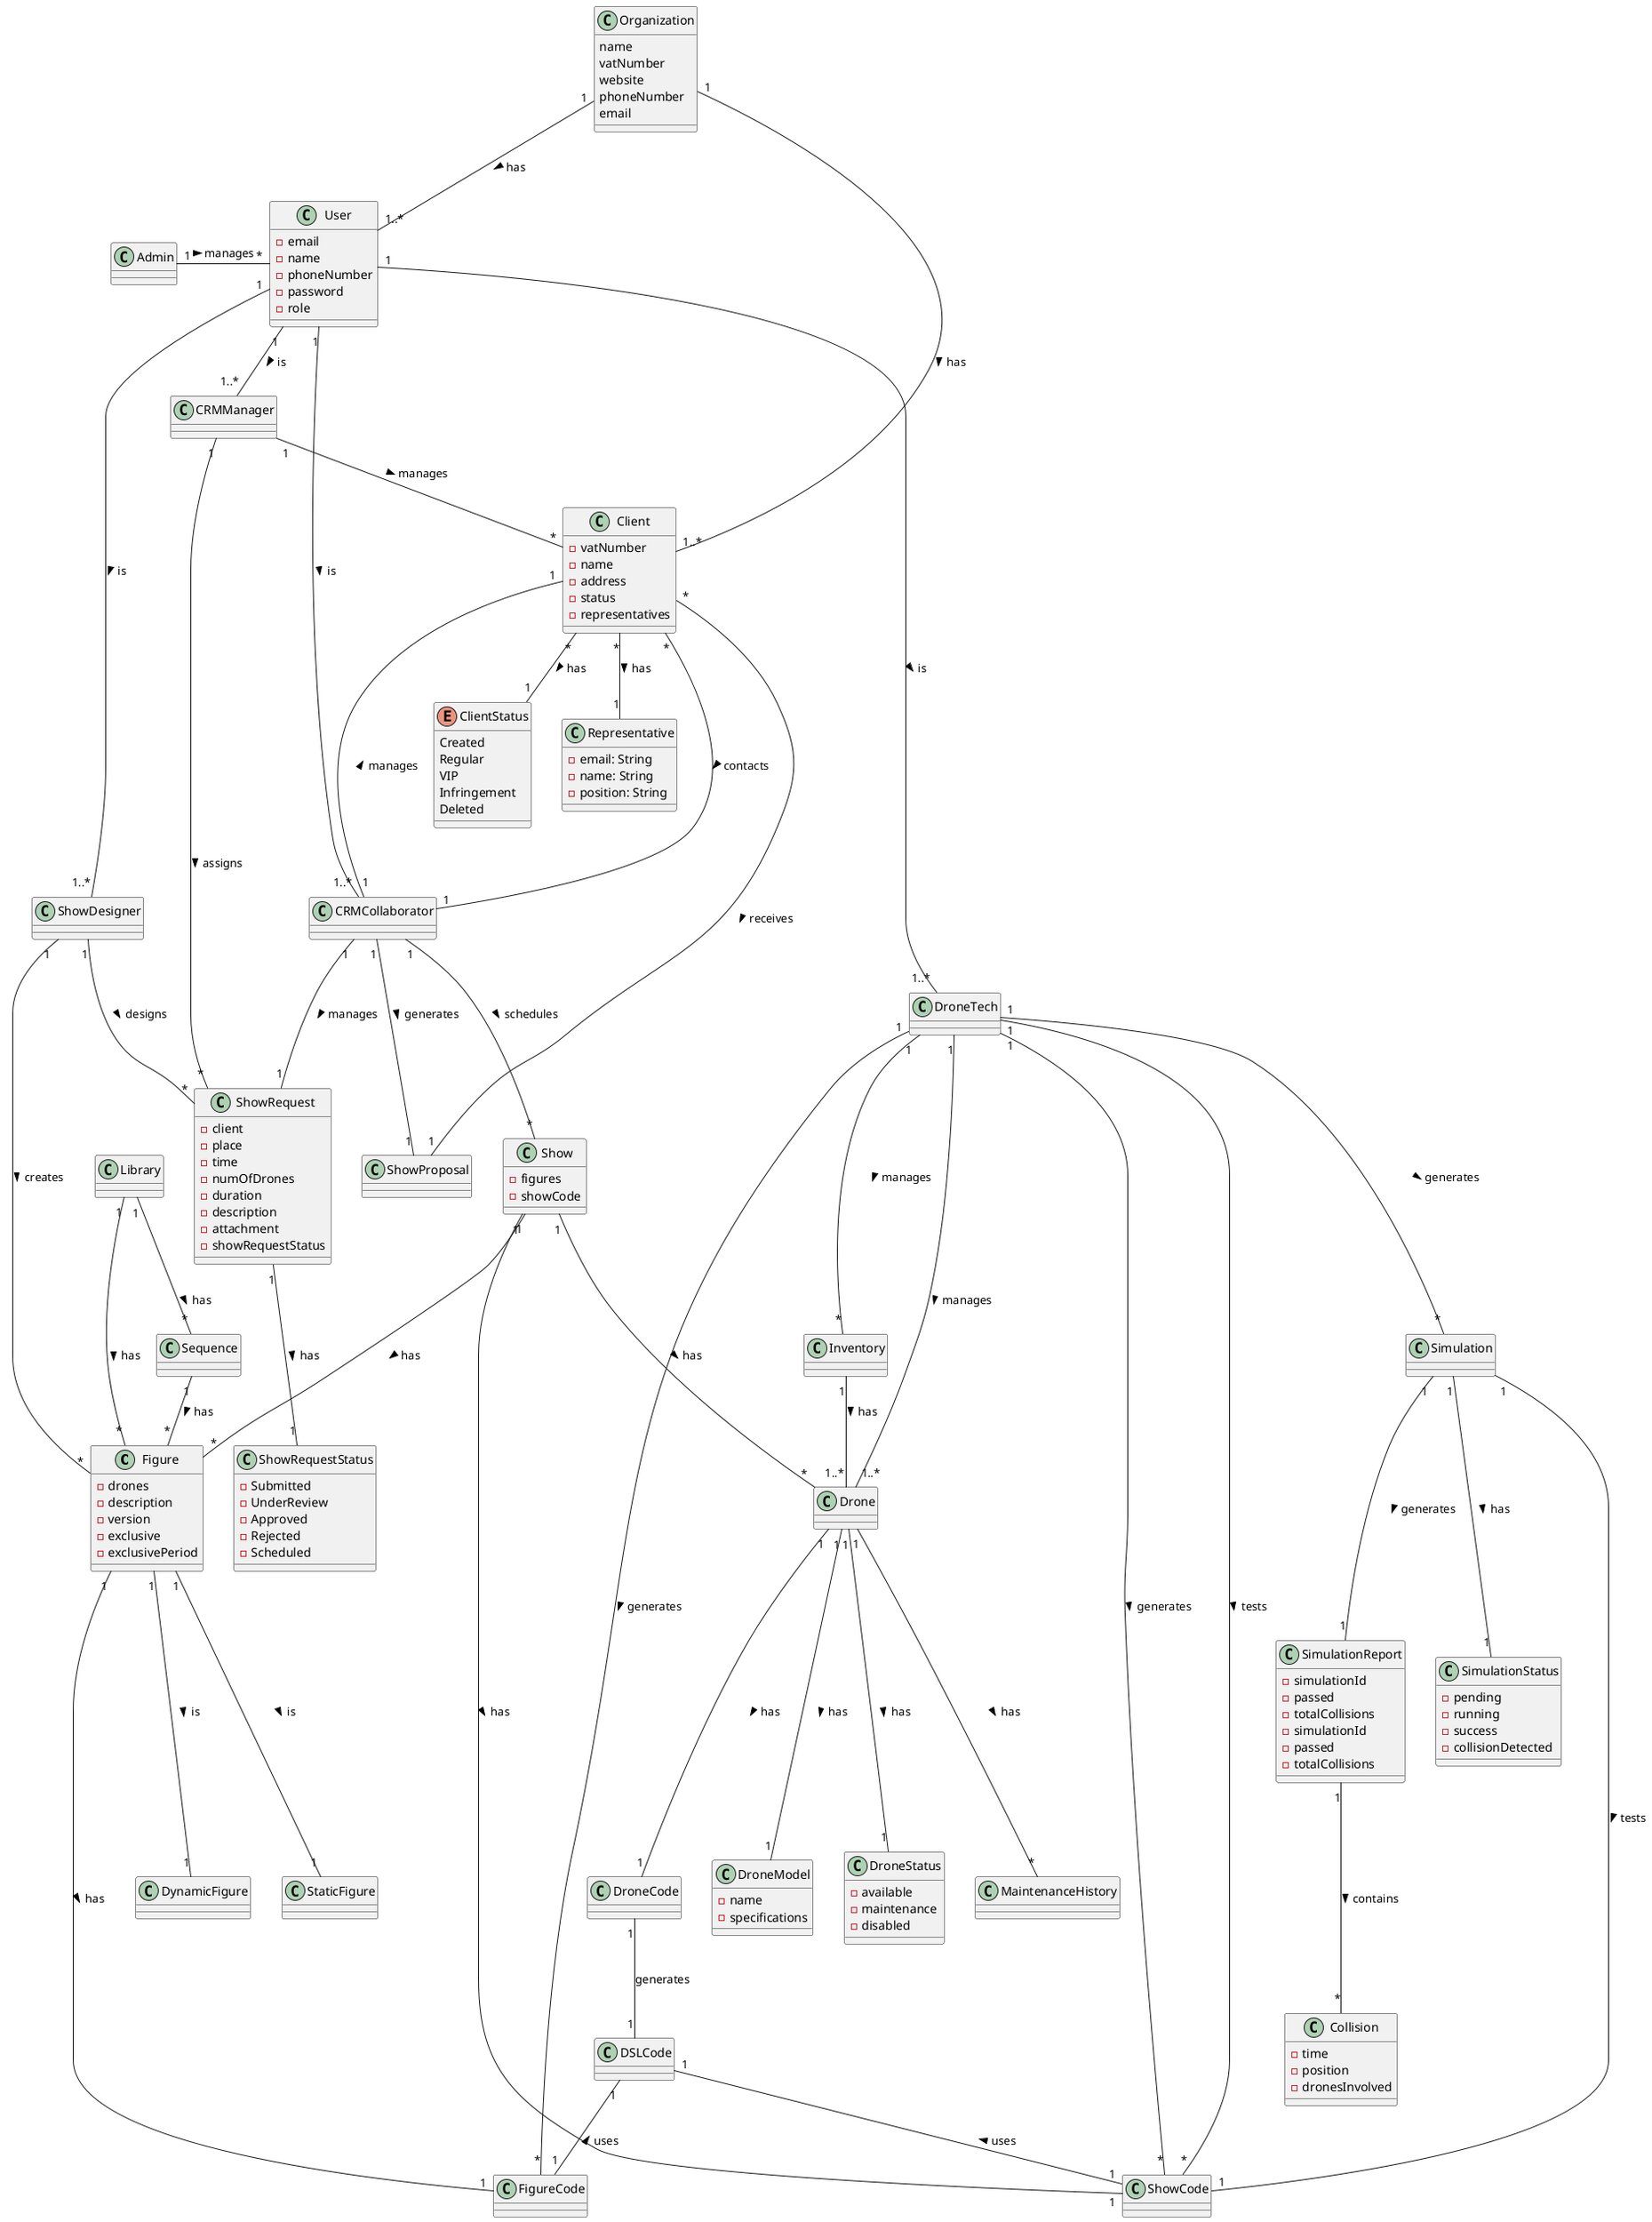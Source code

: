 @startuml
class Figure{
 - drones
 - description
 - version
 - exclusive
 - exclusivePeriod
}

class DSLCode{
}

class Sequence{
}

class Library{
}

class Organization {
    name
    vatNumber
    website
    phoneNumber
    email
}

class Client{
    - vatNumber
    - name
    - address
    - status
    - representatives
}

enum ClientStatus{
    Created
    Regular
    VIP
    Infringement
    Deleted
}

class Representative {
  - email: String
  - name: String
  - position: String
}

class ShowProposal{
}

class Show{
    - figures
    - showCode
}

class Simulation{
}

class User{
    - email
    - name
    - phoneNumber
    - password
    - role
}

class Admin{
}

class  CRMManager{
}

class CRMCollaborator{
}

class ShowDesigner{
}

class DroneTech{
}

class ShowRequest{
    - client
    - place
    - time
    - numOfDrones
    - duration
    - description
    - attachment
    - showRequestStatus
}

class ShowRequestStatus {
  - Submitted
  - UnderReview
  - Approved
  - Rejected
  - Scheduled
}

class Inventory{
}

class DroneModel{
 - name
 - specifications
}

class Drone{
}

class SimulationReport {
  - simulationId
  - passed
  - totalCollisions
}

class SimulationReport {
  - simulationId
  - passed
  - totalCollisions
}

class Collision {
  - time
  - position
  - dronesInvolved
}

class SimulationStatus {
  - pending
  - running
  - success
  - collisionDetected
}

class DroneCode{
}

class DroneStatus{
 - available
 - maintenance
 - disabled
}

class MaintenanceHistory{
}


/' Relationships '/

' System & User '
Admin         "1"  -  "*"  User  : manages >

' Client Management '
CRMManager    "1"  -- "*"  Client : manages >
Client        "*"  -- "1"  ClientStatus : has >
Client        "*"  -- "1"  CRMCollaborator : contacts >
Client        "*"  -- "1"  ShowProposal : receives >
Client        "*"  -- "1"  Representative : has >

' Show Requests '
CRMManager    "1"  -- "*"  ShowRequest : assigns >
ShowRequest   "1"  --- "1"  ShowRequestStatus : has >
CRMCollaborator "1" --- "1"  ShowRequest : manages >
CRMCollaborator "1" --- "1"  Client : manages >

' Show Proposal '
CRMCollaborator "1" --- "1"  ShowProposal : generates >

' Show Design '
ShowDesigner   "1" --- "*"  Figure : creates >
ShowDesigner   "1" --- "*"  ShowRequest : designs >

' Show Scheduling '
CRMCollaborator "1" --- "*"  Show : schedules >

' Drone Tech Operations '
DroneTech      "1" --- "*"  Inventory : manages >
DroneTech      "1" --- "*"  ShowCode : generates >
DroneTech      "1" --- "*"  ShowCode : tests >
DroneTech      "1" --- "*"  Simulation : generates >
DroneTech      "1" --- "1..*"  Drone : manages >
DroneTech      "1" --- "*"  FigureCode : generates >


' Figure Relationships '
Figure         "1" --- "1"  FigureCode : has >
Figure         "1" --- "1"  DynamicFigure : is >
Figure         "1" --- "1"  StaticFigure : is >

DSLCode "1" -- "1" FigureCode : uses <
DSLCode "1" -- "1" ShowCode : uses <

DroneCode "1" -- "1" DSLCode : generates

Library "1" -- "*" Figure: has >
Library "1" -- "*" Sequence: has >

' Show Relationships '
Show "1" --- "*"  Figure : has >
Show "1" --- "*"  Drone : has >
Show "1" -- "1" ShowCode: has >


Organization "1" -- "1..*" User : has >
Organization "1" -- "1..*" Client : has >

User "1" -- "1..*" CRMManager : is >
User "1" -- "1..*" ShowDesigner : is >
User "1" -- "1..*" CRMCollaborator : is >
User "1" -- "1..*" DroneTech : is >

Sequence "1" -- "*" Figure: has >

Simulation "1" --- "1" ShowCode : tests >

Drone      "1" --- "*"  MaintenanceHistory : has >
Drone      "1" --- "1"  DroneModel : has >
Drone      "1" --- "1"  DroneCode : has >
Drone      "1" --- "1"  DroneStatus : has >


Inventory "1" -- "1..*" Drone : has >

Simulation "1" --- "1" SimulationReport : generates >
Simulation "1" --- "1" SimulationStatus : has >

SimulationReport "1" --- "*" Collision : contains >




@enduml
